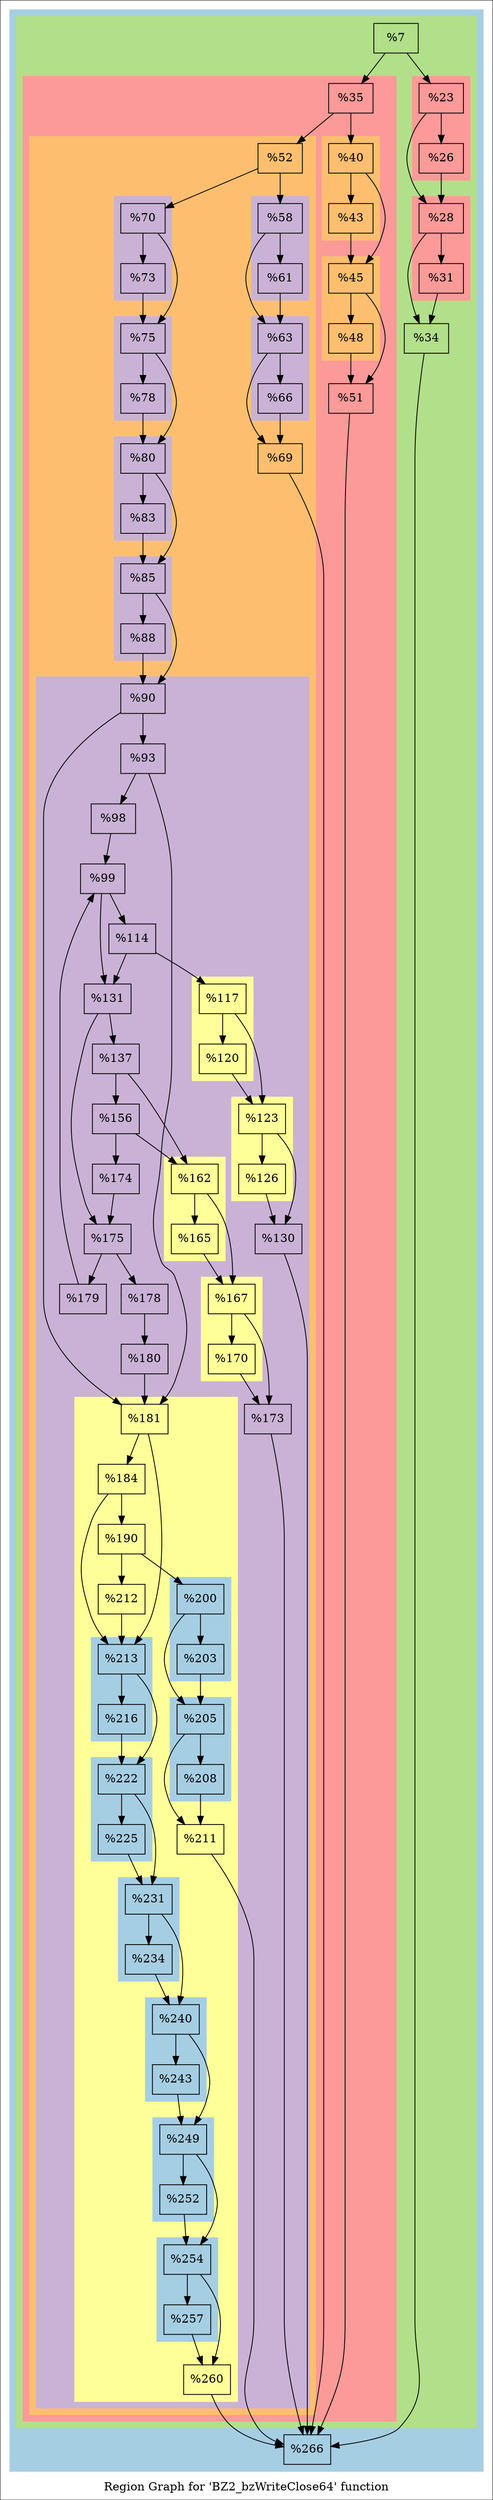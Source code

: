 digraph "Region Graph for 'BZ2_bzWriteClose64' function" {
	label="Region Graph for 'BZ2_bzWriteClose64' function";

	Node0x137a630 [shape=record,label="{%7}"];
	Node0x137a630 -> Node0x138a1a0;
	Node0x137a630 -> Node0x13464a0;
	Node0x138a1a0 [shape=record,label="{%23}"];
	Node0x138a1a0 -> Node0x13bacf0;
	Node0x138a1a0 -> Node0x1445270;
	Node0x13bacf0 [shape=record,label="{%26}"];
	Node0x13bacf0 -> Node0x1445270;
	Node0x1445270 [shape=record,label="{%28}"];
	Node0x1445270 -> Node0x11e1560;
	Node0x1445270 -> Node0x14506a0;
	Node0x11e1560 [shape=record,label="{%31}"];
	Node0x11e1560 -> Node0x14506a0;
	Node0x14506a0 [shape=record,label="{%34}"];
	Node0x14506a0 -> Node0x1435060;
	Node0x1435060 [shape=record,label="{%266}"];
	Node0x13464a0 [shape=record,label="{%35}"];
	Node0x13464a0 -> Node0x129a330;
	Node0x13464a0 -> Node0x13ab6b0;
	Node0x129a330 [shape=record,label="{%52}"];
	Node0x129a330 -> Node0x144ff70;
	Node0x129a330 -> Node0x13489e0;
	Node0x144ff70 [shape=record,label="{%58}"];
	Node0x144ff70 -> Node0x1438fc0;
	Node0x144ff70 -> Node0x139f0b0;
	Node0x1438fc0 [shape=record,label="{%61}"];
	Node0x1438fc0 -> Node0x139f0b0;
	Node0x139f0b0 [shape=record,label="{%63}"];
	Node0x139f0b0 -> Node0x13ad4e0;
	Node0x139f0b0 -> Node0x1393190;
	Node0x13ad4e0 [shape=record,label="{%66}"];
	Node0x13ad4e0 -> Node0x1393190;
	Node0x1393190 [shape=record,label="{%69}"];
	Node0x1393190 -> Node0x1435060;
	Node0x13489e0 [shape=record,label="{%70}"];
	Node0x13489e0 -> Node0x139de20;
	Node0x13489e0 -> Node0x13957a0;
	Node0x139de20 [shape=record,label="{%73}"];
	Node0x139de20 -> Node0x13957a0;
	Node0x13957a0 [shape=record,label="{%75}"];
	Node0x13957a0 -> Node0x12e6fe0;
	Node0x13957a0 -> Node0x11b51d0;
	Node0x12e6fe0 [shape=record,label="{%78}"];
	Node0x12e6fe0 -> Node0x11b51d0;
	Node0x11b51d0 [shape=record,label="{%80}"];
	Node0x11b51d0 -> Node0x11f6a20;
	Node0x11b51d0 -> Node0x1384ec0;
	Node0x11f6a20 [shape=record,label="{%83}"];
	Node0x11f6a20 -> Node0x1384ec0;
	Node0x1384ec0 [shape=record,label="{%85}"];
	Node0x1384ec0 -> Node0x115cdb0;
	Node0x1384ec0 -> Node0x13b71a0;
	Node0x115cdb0 [shape=record,label="{%88}"];
	Node0x115cdb0 -> Node0x13b71a0;
	Node0x13b71a0 [shape=record,label="{%90}"];
	Node0x13b71a0 -> Node0x134e890;
	Node0x13b71a0 -> Node0x10da1b0;
	Node0x134e890 [shape=record,label="{%181}"];
	Node0x134e890 -> Node0x144c780;
	Node0x134e890 -> Node0x144a5d0;
	Node0x144c780 [shape=record,label="{%213}"];
	Node0x144c780 -> Node0x113c630;
	Node0x144c780 -> Node0x11e90f0;
	Node0x113c630 [shape=record,label="{%216}"];
	Node0x113c630 -> Node0x11e90f0;
	Node0x11e90f0 [shape=record,label="{%222}"];
	Node0x11e90f0 -> Node0x13d4a70;
	Node0x11e90f0 -> Node0x11f9ee0;
	Node0x13d4a70 [shape=record,label="{%225}"];
	Node0x13d4a70 -> Node0x11f9ee0;
	Node0x11f9ee0 [shape=record,label="{%231}"];
	Node0x11f9ee0 -> Node0x13c1d00;
	Node0x11f9ee0 -> Node0x1355830;
	Node0x13c1d00 [shape=record,label="{%234}"];
	Node0x13c1d00 -> Node0x1355830;
	Node0x1355830 [shape=record,label="{%240}"];
	Node0x1355830 -> Node0x13955f0;
	Node0x1355830 -> Node0x143e650;
	Node0x13955f0 [shape=record,label="{%243}"];
	Node0x13955f0 -> Node0x143e650;
	Node0x143e650 [shape=record,label="{%249}"];
	Node0x143e650 -> Node0x13b03a0;
	Node0x143e650 -> Node0x12f1360;
	Node0x13b03a0 [shape=record,label="{%252}"];
	Node0x13b03a0 -> Node0x12f1360;
	Node0x12f1360 [shape=record,label="{%254}"];
	Node0x12f1360 -> Node0x1388270;
	Node0x12f1360 -> Node0x1451b70;
	Node0x1388270 [shape=record,label="{%257}"];
	Node0x1388270 -> Node0x1451b70;
	Node0x1451b70 [shape=record,label="{%260}"];
	Node0x1451b70 -> Node0x1435060;
	Node0x144a5d0 [shape=record,label="{%184}"];
	Node0x144a5d0 -> Node0x144c780;
	Node0x144a5d0 -> Node0x13805b0;
	Node0x13805b0 [shape=record,label="{%190}"];
	Node0x13805b0 -> Node0x13f1150;
	Node0x13805b0 -> Node0x1104610;
	Node0x13f1150 [shape=record,label="{%200}"];
	Node0x13f1150 -> Node0x12e5e40;
	Node0x13f1150 -> Node0x143cf20;
	Node0x12e5e40 [shape=record,label="{%203}"];
	Node0x12e5e40 -> Node0x143cf20;
	Node0x143cf20 [shape=record,label="{%205}"];
	Node0x143cf20 -> Node0x1203be0;
	Node0x143cf20 -> Node0x13aba60;
	Node0x1203be0 [shape=record,label="{%208}"];
	Node0x1203be0 -> Node0x13aba60;
	Node0x13aba60 [shape=record,label="{%211}"];
	Node0x13aba60 -> Node0x1435060;
	Node0x1104610 [shape=record,label="{%212}"];
	Node0x1104610 -> Node0x144c780;
	Node0x10da1b0 [shape=record,label="{%93}"];
	Node0x10da1b0 -> Node0x143d640;
	Node0x10da1b0 -> Node0x134e890;
	Node0x143d640 [shape=record,label="{%98}"];
	Node0x143d640 -> Node0x1447970;
	Node0x1447970 [shape=record,label="{%99}"];
	Node0x1447970 -> Node0x1438f40;
	Node0x1447970 -> Node0x12a4f70;
	Node0x1438f40 [shape=record,label="{%114}"];
	Node0x1438f40 -> Node0x1388340;
	Node0x1438f40 -> Node0x12a4f70;
	Node0x1388340 [shape=record,label="{%117}"];
	Node0x1388340 -> Node0x1435e50;
	Node0x1388340 -> Node0x13c0940;
	Node0x1435e50 [shape=record,label="{%120}"];
	Node0x1435e50 -> Node0x13c0940;
	Node0x13c0940 [shape=record,label="{%123}"];
	Node0x13c0940 -> Node0x1330460;
	Node0x13c0940 -> Node0x12704d0;
	Node0x1330460 [shape=record,label="{%126}"];
	Node0x1330460 -> Node0x12704d0;
	Node0x12704d0 [shape=record,label="{%130}"];
	Node0x12704d0 -> Node0x1435060;
	Node0x12a4f70 [shape=record,label="{%131}"];
	Node0x12a4f70 -> Node0x1451710;
	Node0x12a4f70 -> Node0x1437d20;
	Node0x1451710 [shape=record,label="{%137}"];
	Node0x1451710 -> Node0x13c03d0;
	Node0x1451710 -> Node0x1448660;
	Node0x13c03d0 [shape=record,label="{%162}"];
	Node0x13c03d0 -> Node0x14375c0;
	Node0x13c03d0 -> Node0x13b6780;
	Node0x14375c0 [shape=record,label="{%165}"];
	Node0x14375c0 -> Node0x13b6780;
	Node0x13b6780 [shape=record,label="{%167}"];
	Node0x13b6780 -> Node0x144a970;
	Node0x13b6780 -> Node0x1433e40;
	Node0x144a970 [shape=record,label="{%170}"];
	Node0x144a970 -> Node0x1433e40;
	Node0x1433e40 [shape=record,label="{%173}"];
	Node0x1433e40 -> Node0x1435060;
	Node0x1448660 [shape=record,label="{%156}"];
	Node0x1448660 -> Node0x13c03d0;
	Node0x1448660 -> Node0x13309d0;
	Node0x13309d0 [shape=record,label="{%174}"];
	Node0x13309d0 -> Node0x1437d20;
	Node0x1437d20 [shape=record,label="{%175}"];
	Node0x1437d20 -> Node0x1386b00;
	Node0x1437d20 -> Node0x144cd30;
	Node0x1386b00 [shape=record,label="{%178}"];
	Node0x1386b00 -> Node0x13acd20;
	Node0x13acd20 [shape=record,label="{%180}"];
	Node0x13acd20 -> Node0x134e890;
	Node0x144cd30 [shape=record,label="{%179}"];
	Node0x144cd30 -> Node0x1447970;
	Node0x13ab6b0 [shape=record,label="{%40}"];
	Node0x13ab6b0 -> Node0x133d0f0;
	Node0x13ab6b0 -> Node0x1156cb0;
	Node0x133d0f0 [shape=record,label="{%43}"];
	Node0x133d0f0 -> Node0x1156cb0;
	Node0x1156cb0 [shape=record,label="{%45}"];
	Node0x1156cb0 -> Node0x13cc290;
	Node0x1156cb0 -> Node0x1449590;
	Node0x13cc290 [shape=record,label="{%48}"];
	Node0x13cc290 -> Node0x1449590;
	Node0x1449590 [shape=record,label="{%51}"];
	Node0x1449590 -> Node0x1435060;
	colorscheme = "paired12"
        subgraph cluster_0x145a7d0 {
          label = "";
          style = filled;
          color = 1
          subgraph cluster_0x1484f80 {
            label = "";
            style = filled;
            color = 3
            subgraph cluster_0x1483ae0 {
              label = "";
              style = filled;
              color = 5
              Node0x138a1a0;
              Node0x13bacf0;
            }
            subgraph cluster_0x10b7e30 {
              label = "";
              style = filled;
              color = 5
              Node0x1445270;
              Node0x11e1560;
            }
            subgraph cluster_0x1484f00 {
              label = "";
              style = filled;
              color = 5
              subgraph cluster_0x1484d80 {
                label = "";
                style = filled;
                color = 7
                subgraph cluster_0x10b90f0 {
                  label = "";
                  style = filled;
                  color = 9
                  Node0x144ff70;
                  Node0x1438fc0;
                }
                subgraph cluster_0x14831d0 {
                  label = "";
                  style = filled;
                  color = 9
                  Node0x139f0b0;
                  Node0x13ad4e0;
                }
                subgraph cluster_0x1484d00 {
                  label = "";
                  style = filled;
                  color = 9
                  Node0x13489e0;
                  Node0x139de20;
                }
                subgraph cluster_0x1484c80 {
                  label = "";
                  style = filled;
                  color = 9
                  Node0x13957a0;
                  Node0x12e6fe0;
                }
                subgraph cluster_0x1484c00 {
                  label = "";
                  style = filled;
                  color = 9
                  Node0x11b51d0;
                  Node0x11f6a20;
                }
                subgraph cluster_0x1484b80 {
                  label = "";
                  style = filled;
                  color = 9
                  Node0x1384ec0;
                  Node0x115cdb0;
                }
                subgraph cluster_0x10b83b0 {
                  label = "";
                  style = filled;
                  color = 9
                  subgraph cluster_0x10b8130 {
                    label = "";
                    style = filled;
                    color = 11
                    subgraph cluster_0x10b7fb0 {
                      label = "";
                      style = filled;
                      color = 1
                      Node0x144c780;
                      Node0x113c630;
                    }
                    subgraph cluster_0x10b7f30 {
                      label = "";
                      style = filled;
                      color = 1
                      Node0x11e90f0;
                      Node0x13d4a70;
                    }
                    subgraph cluster_0x10b7eb0 {
                      label = "";
                      style = filled;
                      color = 1
                      Node0x11f9ee0;
                      Node0x13c1d00;
                    }
                    subgraph cluster_0x1483150 {
                      label = "";
                      style = filled;
                      color = 1
                      Node0x1355830;
                      Node0x13955f0;
                    }
                    subgraph cluster_0x10b7c50 {
                      label = "";
                      style = filled;
                      color = 1
                      Node0x143e650;
                      Node0x13b03a0;
                    }
                    subgraph cluster_0x14865f0 {
                      label = "";
                      style = filled;
                      color = 1
                      Node0x12f1360;
                      Node0x1388270;
                    }
                    subgraph cluster_0x10b80b0 {
                      label = "";
                      style = filled;
                      color = 1
                      Node0x13f1150;
                      Node0x12e5e40;
                    }
                    subgraph cluster_0x10b8030 {
                      label = "";
                      style = filled;
                      color = 1
                      Node0x143cf20;
                      Node0x1203be0;
                    }
                    Node0x134e890;
                    Node0x1451b70;
                    Node0x144a5d0;
                    Node0x13805b0;
                    Node0x13aba60;
                    Node0x1104610;
                  }
                  subgraph cluster_0x10b8230 {
                    label = "";
                    style = filled;
                    color = 11
                    Node0x1388340;
                    Node0x1435e50;
                  }
                  subgraph cluster_0x10b81b0 {
                    label = "";
                    style = filled;
                    color = 11
                    Node0x13c0940;
                    Node0x1330460;
                  }
                  subgraph cluster_0x10b8330 {
                    label = "";
                    style = filled;
                    color = 11
                    Node0x13c03d0;
                    Node0x14375c0;
                  }
                  subgraph cluster_0x10b82b0 {
                    label = "";
                    style = filled;
                    color = 11
                    Node0x13b6780;
                    Node0x144a970;
                  }
                  Node0x13b71a0;
                  Node0x10da1b0;
                  Node0x143d640;
                  Node0x1447970;
                  Node0x1438f40;
                  Node0x12704d0;
                  Node0x12a4f70;
                  Node0x1451710;
                  Node0x1433e40;
                  Node0x1448660;
                  Node0x13309d0;
                  Node0x1437d20;
                  Node0x1386b00;
                  Node0x13acd20;
                  Node0x144cd30;
                }
                Node0x129a330;
                Node0x1393190;
              }
              subgraph cluster_0x1484e80 {
                label = "";
                style = filled;
                color = 7
                Node0x13ab6b0;
                Node0x133d0f0;
              }
              subgraph cluster_0x1484e00 {
                label = "";
                style = filled;
                color = 7
                Node0x1156cb0;
                Node0x13cc290;
              }
              Node0x13464a0;
              Node0x1449590;
            }
            Node0x137a630;
            Node0x14506a0;
          }
          Node0x1435060;
        }
}
